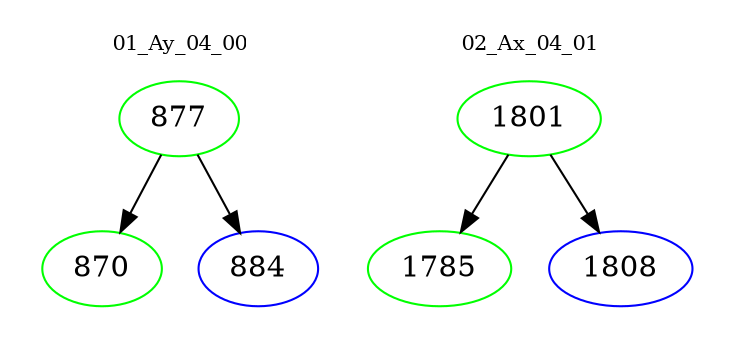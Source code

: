 digraph{
subgraph cluster_0 {
color = white
label = "01_Ay_04_00";
fontsize=10;
T0_877 [label="877", color="green"]
T0_877 -> T0_870 [color="black"]
T0_870 [label="870", color="green"]
T0_877 -> T0_884 [color="black"]
T0_884 [label="884", color="blue"]
}
subgraph cluster_1 {
color = white
label = "02_Ax_04_01";
fontsize=10;
T1_1801 [label="1801", color="green"]
T1_1801 -> T1_1785 [color="black"]
T1_1785 [label="1785", color="green"]
T1_1801 -> T1_1808 [color="black"]
T1_1808 [label="1808", color="blue"]
}
}
